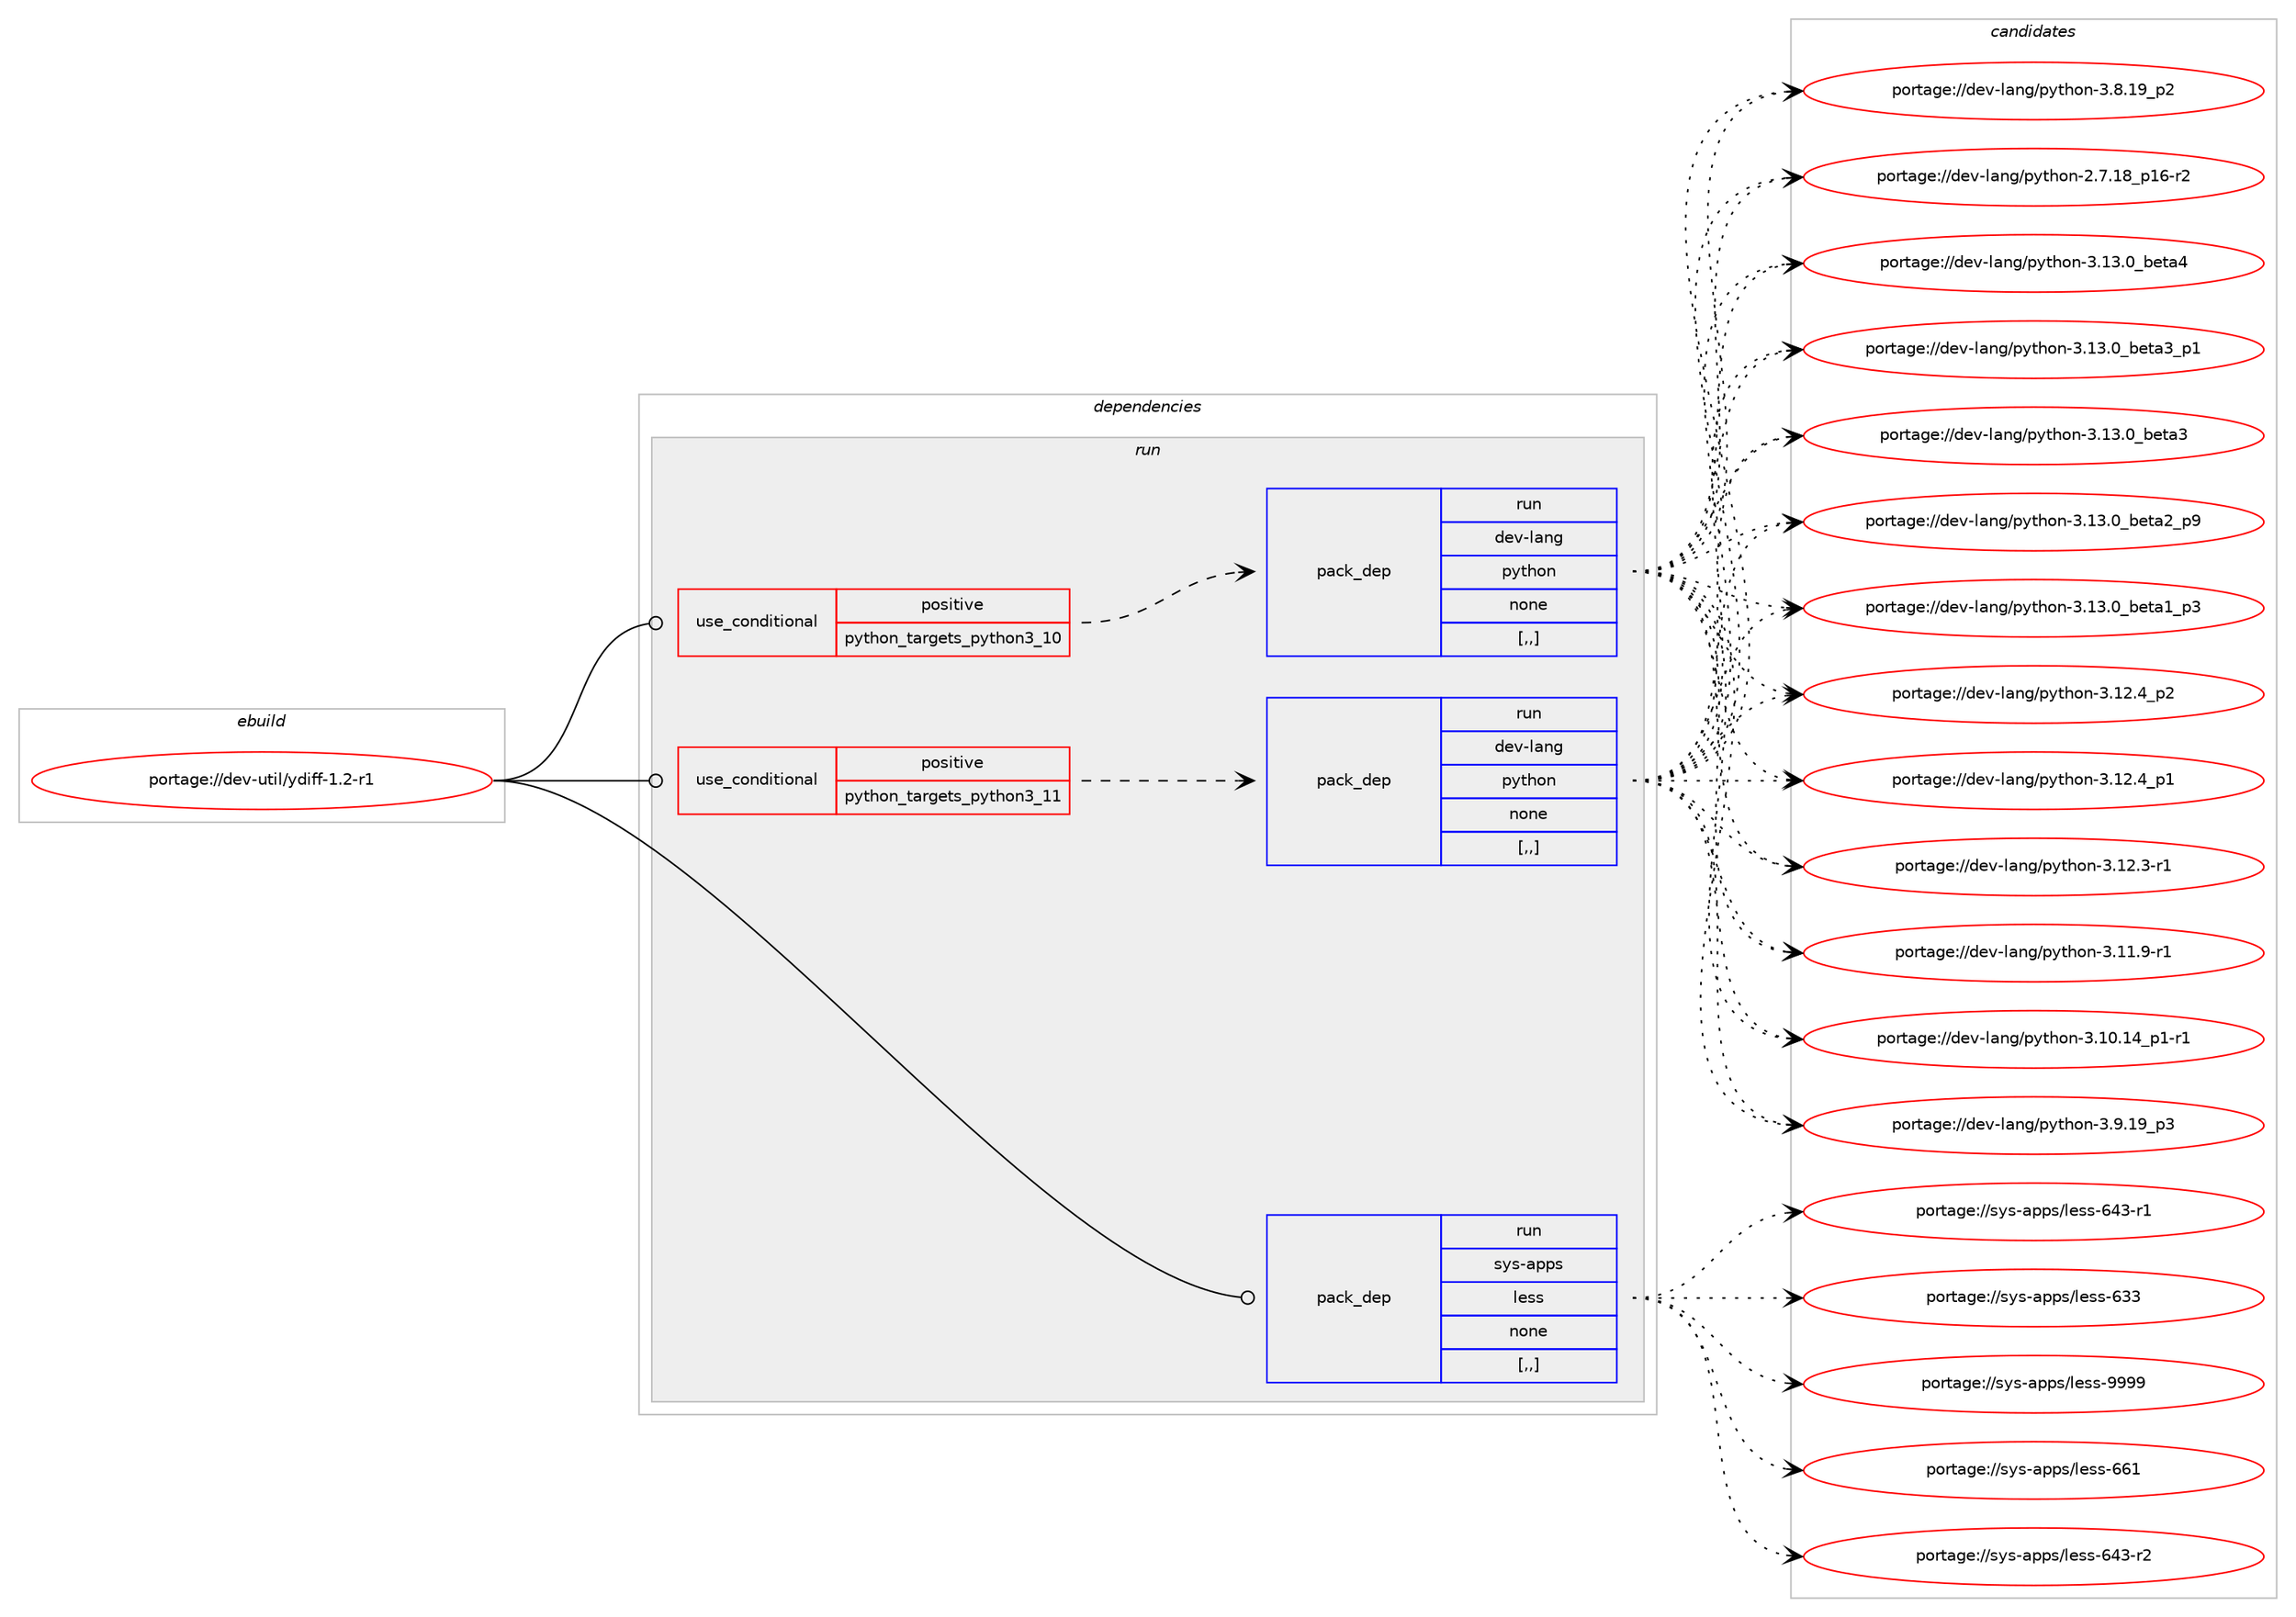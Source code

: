 digraph prolog {

# *************
# Graph options
# *************

newrank=true;
concentrate=true;
compound=true;
graph [rankdir=LR,fontname=Helvetica,fontsize=10,ranksep=1.5];#, ranksep=2.5, nodesep=0.2];
edge  [arrowhead=vee];
node  [fontname=Helvetica,fontsize=10];

# **********
# The ebuild
# **********

subgraph cluster_leftcol {
color=gray;
label=<<i>ebuild</i>>;
id [label="portage://dev-util/ydiff-1.2-r1", color=red, width=4, href="../dev-util/ydiff-1.2-r1.svg"];
}

# ****************
# The dependencies
# ****************

subgraph cluster_midcol {
color=gray;
label=<<i>dependencies</i>>;
subgraph cluster_compile {
fillcolor="#eeeeee";
style=filled;
label=<<i>compile</i>>;
}
subgraph cluster_compileandrun {
fillcolor="#eeeeee";
style=filled;
label=<<i>compile and run</i>>;
}
subgraph cluster_run {
fillcolor="#eeeeee";
style=filled;
label=<<i>run</i>>;
subgraph cond61930 {
dependency220261 [label=<<TABLE BORDER="0" CELLBORDER="1" CELLSPACING="0" CELLPADDING="4"><TR><TD ROWSPAN="3" CELLPADDING="10">use_conditional</TD></TR><TR><TD>positive</TD></TR><TR><TD>python_targets_python3_10</TD></TR></TABLE>>, shape=none, color=red];
subgraph pack156880 {
dependency220262 [label=<<TABLE BORDER="0" CELLBORDER="1" CELLSPACING="0" CELLPADDING="4" WIDTH="220"><TR><TD ROWSPAN="6" CELLPADDING="30">pack_dep</TD></TR><TR><TD WIDTH="110">run</TD></TR><TR><TD>dev-lang</TD></TR><TR><TD>python</TD></TR><TR><TD>none</TD></TR><TR><TD>[,,]</TD></TR></TABLE>>, shape=none, color=blue];
}
dependency220261:e -> dependency220262:w [weight=20,style="dashed",arrowhead="vee"];
}
id:e -> dependency220261:w [weight=20,style="solid",arrowhead="odot"];
subgraph cond61931 {
dependency220263 [label=<<TABLE BORDER="0" CELLBORDER="1" CELLSPACING="0" CELLPADDING="4"><TR><TD ROWSPAN="3" CELLPADDING="10">use_conditional</TD></TR><TR><TD>positive</TD></TR><TR><TD>python_targets_python3_11</TD></TR></TABLE>>, shape=none, color=red];
subgraph pack156881 {
dependency220264 [label=<<TABLE BORDER="0" CELLBORDER="1" CELLSPACING="0" CELLPADDING="4" WIDTH="220"><TR><TD ROWSPAN="6" CELLPADDING="30">pack_dep</TD></TR><TR><TD WIDTH="110">run</TD></TR><TR><TD>dev-lang</TD></TR><TR><TD>python</TD></TR><TR><TD>none</TD></TR><TR><TD>[,,]</TD></TR></TABLE>>, shape=none, color=blue];
}
dependency220263:e -> dependency220264:w [weight=20,style="dashed",arrowhead="vee"];
}
id:e -> dependency220263:w [weight=20,style="solid",arrowhead="odot"];
subgraph pack156882 {
dependency220265 [label=<<TABLE BORDER="0" CELLBORDER="1" CELLSPACING="0" CELLPADDING="4" WIDTH="220"><TR><TD ROWSPAN="6" CELLPADDING="30">pack_dep</TD></TR><TR><TD WIDTH="110">run</TD></TR><TR><TD>sys-apps</TD></TR><TR><TD>less</TD></TR><TR><TD>none</TD></TR><TR><TD>[,,]</TD></TR></TABLE>>, shape=none, color=blue];
}
id:e -> dependency220265:w [weight=20,style="solid",arrowhead="odot"];
}
}

# **************
# The candidates
# **************

subgraph cluster_choices {
rank=same;
color=gray;
label=<<i>candidates</i>>;

subgraph choice156880 {
color=black;
nodesep=1;
choice1001011184510897110103471121211161041111104551464951464895981011169752 [label="portage://dev-lang/python-3.13.0_beta4", color=red, width=4,href="../dev-lang/python-3.13.0_beta4.svg"];
choice10010111845108971101034711212111610411111045514649514648959810111697519511249 [label="portage://dev-lang/python-3.13.0_beta3_p1", color=red, width=4,href="../dev-lang/python-3.13.0_beta3_p1.svg"];
choice1001011184510897110103471121211161041111104551464951464895981011169751 [label="portage://dev-lang/python-3.13.0_beta3", color=red, width=4,href="../dev-lang/python-3.13.0_beta3.svg"];
choice10010111845108971101034711212111610411111045514649514648959810111697509511257 [label="portage://dev-lang/python-3.13.0_beta2_p9", color=red, width=4,href="../dev-lang/python-3.13.0_beta2_p9.svg"];
choice10010111845108971101034711212111610411111045514649514648959810111697499511251 [label="portage://dev-lang/python-3.13.0_beta1_p3", color=red, width=4,href="../dev-lang/python-3.13.0_beta1_p3.svg"];
choice100101118451089711010347112121116104111110455146495046529511250 [label="portage://dev-lang/python-3.12.4_p2", color=red, width=4,href="../dev-lang/python-3.12.4_p2.svg"];
choice100101118451089711010347112121116104111110455146495046529511249 [label="portage://dev-lang/python-3.12.4_p1", color=red, width=4,href="../dev-lang/python-3.12.4_p1.svg"];
choice100101118451089711010347112121116104111110455146495046514511449 [label="portage://dev-lang/python-3.12.3-r1", color=red, width=4,href="../dev-lang/python-3.12.3-r1.svg"];
choice100101118451089711010347112121116104111110455146494946574511449 [label="portage://dev-lang/python-3.11.9-r1", color=red, width=4,href="../dev-lang/python-3.11.9-r1.svg"];
choice100101118451089711010347112121116104111110455146494846495295112494511449 [label="portage://dev-lang/python-3.10.14_p1-r1", color=red, width=4,href="../dev-lang/python-3.10.14_p1-r1.svg"];
choice100101118451089711010347112121116104111110455146574649579511251 [label="portage://dev-lang/python-3.9.19_p3", color=red, width=4,href="../dev-lang/python-3.9.19_p3.svg"];
choice100101118451089711010347112121116104111110455146564649579511250 [label="portage://dev-lang/python-3.8.19_p2", color=red, width=4,href="../dev-lang/python-3.8.19_p2.svg"];
choice100101118451089711010347112121116104111110455046554649569511249544511450 [label="portage://dev-lang/python-2.7.18_p16-r2", color=red, width=4,href="../dev-lang/python-2.7.18_p16-r2.svg"];
dependency220262:e -> choice1001011184510897110103471121211161041111104551464951464895981011169752:w [style=dotted,weight="100"];
dependency220262:e -> choice10010111845108971101034711212111610411111045514649514648959810111697519511249:w [style=dotted,weight="100"];
dependency220262:e -> choice1001011184510897110103471121211161041111104551464951464895981011169751:w [style=dotted,weight="100"];
dependency220262:e -> choice10010111845108971101034711212111610411111045514649514648959810111697509511257:w [style=dotted,weight="100"];
dependency220262:e -> choice10010111845108971101034711212111610411111045514649514648959810111697499511251:w [style=dotted,weight="100"];
dependency220262:e -> choice100101118451089711010347112121116104111110455146495046529511250:w [style=dotted,weight="100"];
dependency220262:e -> choice100101118451089711010347112121116104111110455146495046529511249:w [style=dotted,weight="100"];
dependency220262:e -> choice100101118451089711010347112121116104111110455146495046514511449:w [style=dotted,weight="100"];
dependency220262:e -> choice100101118451089711010347112121116104111110455146494946574511449:w [style=dotted,weight="100"];
dependency220262:e -> choice100101118451089711010347112121116104111110455146494846495295112494511449:w [style=dotted,weight="100"];
dependency220262:e -> choice100101118451089711010347112121116104111110455146574649579511251:w [style=dotted,weight="100"];
dependency220262:e -> choice100101118451089711010347112121116104111110455146564649579511250:w [style=dotted,weight="100"];
dependency220262:e -> choice100101118451089711010347112121116104111110455046554649569511249544511450:w [style=dotted,weight="100"];
}
subgraph choice156881 {
color=black;
nodesep=1;
choice1001011184510897110103471121211161041111104551464951464895981011169752 [label="portage://dev-lang/python-3.13.0_beta4", color=red, width=4,href="../dev-lang/python-3.13.0_beta4.svg"];
choice10010111845108971101034711212111610411111045514649514648959810111697519511249 [label="portage://dev-lang/python-3.13.0_beta3_p1", color=red, width=4,href="../dev-lang/python-3.13.0_beta3_p1.svg"];
choice1001011184510897110103471121211161041111104551464951464895981011169751 [label="portage://dev-lang/python-3.13.0_beta3", color=red, width=4,href="../dev-lang/python-3.13.0_beta3.svg"];
choice10010111845108971101034711212111610411111045514649514648959810111697509511257 [label="portage://dev-lang/python-3.13.0_beta2_p9", color=red, width=4,href="../dev-lang/python-3.13.0_beta2_p9.svg"];
choice10010111845108971101034711212111610411111045514649514648959810111697499511251 [label="portage://dev-lang/python-3.13.0_beta1_p3", color=red, width=4,href="../dev-lang/python-3.13.0_beta1_p3.svg"];
choice100101118451089711010347112121116104111110455146495046529511250 [label="portage://dev-lang/python-3.12.4_p2", color=red, width=4,href="../dev-lang/python-3.12.4_p2.svg"];
choice100101118451089711010347112121116104111110455146495046529511249 [label="portage://dev-lang/python-3.12.4_p1", color=red, width=4,href="../dev-lang/python-3.12.4_p1.svg"];
choice100101118451089711010347112121116104111110455146495046514511449 [label="portage://dev-lang/python-3.12.3-r1", color=red, width=4,href="../dev-lang/python-3.12.3-r1.svg"];
choice100101118451089711010347112121116104111110455146494946574511449 [label="portage://dev-lang/python-3.11.9-r1", color=red, width=4,href="../dev-lang/python-3.11.9-r1.svg"];
choice100101118451089711010347112121116104111110455146494846495295112494511449 [label="portage://dev-lang/python-3.10.14_p1-r1", color=red, width=4,href="../dev-lang/python-3.10.14_p1-r1.svg"];
choice100101118451089711010347112121116104111110455146574649579511251 [label="portage://dev-lang/python-3.9.19_p3", color=red, width=4,href="../dev-lang/python-3.9.19_p3.svg"];
choice100101118451089711010347112121116104111110455146564649579511250 [label="portage://dev-lang/python-3.8.19_p2", color=red, width=4,href="../dev-lang/python-3.8.19_p2.svg"];
choice100101118451089711010347112121116104111110455046554649569511249544511450 [label="portage://dev-lang/python-2.7.18_p16-r2", color=red, width=4,href="../dev-lang/python-2.7.18_p16-r2.svg"];
dependency220264:e -> choice1001011184510897110103471121211161041111104551464951464895981011169752:w [style=dotted,weight="100"];
dependency220264:e -> choice10010111845108971101034711212111610411111045514649514648959810111697519511249:w [style=dotted,weight="100"];
dependency220264:e -> choice1001011184510897110103471121211161041111104551464951464895981011169751:w [style=dotted,weight="100"];
dependency220264:e -> choice10010111845108971101034711212111610411111045514649514648959810111697509511257:w [style=dotted,weight="100"];
dependency220264:e -> choice10010111845108971101034711212111610411111045514649514648959810111697499511251:w [style=dotted,weight="100"];
dependency220264:e -> choice100101118451089711010347112121116104111110455146495046529511250:w [style=dotted,weight="100"];
dependency220264:e -> choice100101118451089711010347112121116104111110455146495046529511249:w [style=dotted,weight="100"];
dependency220264:e -> choice100101118451089711010347112121116104111110455146495046514511449:w [style=dotted,weight="100"];
dependency220264:e -> choice100101118451089711010347112121116104111110455146494946574511449:w [style=dotted,weight="100"];
dependency220264:e -> choice100101118451089711010347112121116104111110455146494846495295112494511449:w [style=dotted,weight="100"];
dependency220264:e -> choice100101118451089711010347112121116104111110455146574649579511251:w [style=dotted,weight="100"];
dependency220264:e -> choice100101118451089711010347112121116104111110455146564649579511250:w [style=dotted,weight="100"];
dependency220264:e -> choice100101118451089711010347112121116104111110455046554649569511249544511450:w [style=dotted,weight="100"];
}
subgraph choice156882 {
color=black;
nodesep=1;
choice1151211154597112112115471081011151154557575757 [label="portage://sys-apps/less-9999", color=red, width=4,href="../sys-apps/less-9999.svg"];
choice11512111545971121121154710810111511545545449 [label="portage://sys-apps/less-661", color=red, width=4,href="../sys-apps/less-661.svg"];
choice115121115459711211211547108101115115455452514511450 [label="portage://sys-apps/less-643-r2", color=red, width=4,href="../sys-apps/less-643-r2.svg"];
choice115121115459711211211547108101115115455452514511449 [label="portage://sys-apps/less-643-r1", color=red, width=4,href="../sys-apps/less-643-r1.svg"];
choice11512111545971121121154710810111511545545151 [label="portage://sys-apps/less-633", color=red, width=4,href="../sys-apps/less-633.svg"];
dependency220265:e -> choice1151211154597112112115471081011151154557575757:w [style=dotted,weight="100"];
dependency220265:e -> choice11512111545971121121154710810111511545545449:w [style=dotted,weight="100"];
dependency220265:e -> choice115121115459711211211547108101115115455452514511450:w [style=dotted,weight="100"];
dependency220265:e -> choice115121115459711211211547108101115115455452514511449:w [style=dotted,weight="100"];
dependency220265:e -> choice11512111545971121121154710810111511545545151:w [style=dotted,weight="100"];
}
}

}
